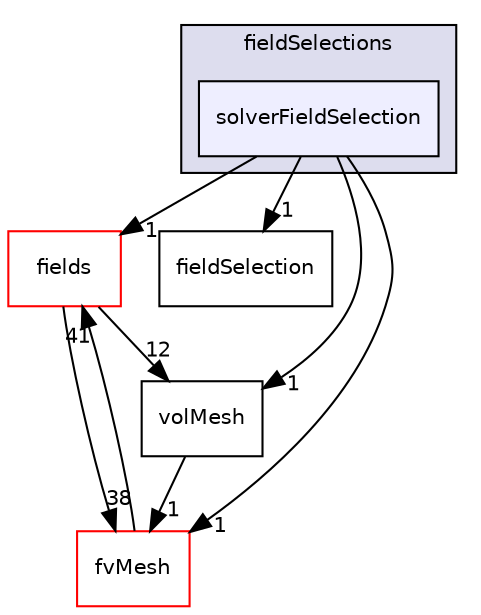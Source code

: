 digraph "src/finiteVolume/functionObjects/fieldSelections/solverFieldSelection" {
  bgcolor=transparent;
  compound=true
  node [ fontsize="10", fontname="Helvetica"];
  edge [ labelfontsize="10", labelfontname="Helvetica"];
  subgraph clusterdir_1642ec77de5c1131da2ea78767feb908 {
    graph [ bgcolor="#ddddee", pencolor="black", label="fieldSelections" fontname="Helvetica", fontsize="10", URL="dir_1642ec77de5c1131da2ea78767feb908.html"]
  dir_ec181699bea616938e1829165f4c8cf4 [shape=box, label="solverFieldSelection", style="filled", fillcolor="#eeeeff", pencolor="black", URL="dir_ec181699bea616938e1829165f4c8cf4.html"];
  }
  dir_25ab4a83a983f7bb7a38b7f63bb141b7 [shape=box label="fields" color="red" URL="dir_25ab4a83a983f7bb7a38b7f63bb141b7.html"];
  dir_7265a9fc25ca2a64e7b043152d73af93 [shape=box label="fieldSelection" URL="dir_7265a9fc25ca2a64e7b043152d73af93.html"];
  dir_1a4209badf8dc5d7c181708103efea60 [shape=box label="volMesh" URL="dir_1a4209badf8dc5d7c181708103efea60.html"];
  dir_c382fa095c9c33d8673c0dd60aaef275 [shape=box label="fvMesh" color="red" URL="dir_c382fa095c9c33d8673c0dd60aaef275.html"];
  dir_25ab4a83a983f7bb7a38b7f63bb141b7->dir_1a4209badf8dc5d7c181708103efea60 [headlabel="12", labeldistance=1.5 headhref="dir_000890_001259.html"];
  dir_25ab4a83a983f7bb7a38b7f63bb141b7->dir_c382fa095c9c33d8673c0dd60aaef275 [headlabel="38", labeldistance=1.5 headhref="dir_000890_001106.html"];
  dir_1a4209badf8dc5d7c181708103efea60->dir_c382fa095c9c33d8673c0dd60aaef275 [headlabel="1", labeldistance=1.5 headhref="dir_001259_001106.html"];
  dir_c382fa095c9c33d8673c0dd60aaef275->dir_25ab4a83a983f7bb7a38b7f63bb141b7 [headlabel="41", labeldistance=1.5 headhref="dir_001106_000890.html"];
  dir_ec181699bea616938e1829165f4c8cf4->dir_25ab4a83a983f7bb7a38b7f63bb141b7 [headlabel="1", labeldistance=1.5 headhref="dir_001090_000890.html"];
  dir_ec181699bea616938e1829165f4c8cf4->dir_7265a9fc25ca2a64e7b043152d73af93 [headlabel="1", labeldistance=1.5 headhref="dir_001090_001088.html"];
  dir_ec181699bea616938e1829165f4c8cf4->dir_1a4209badf8dc5d7c181708103efea60 [headlabel="1", labeldistance=1.5 headhref="dir_001090_001259.html"];
  dir_ec181699bea616938e1829165f4c8cf4->dir_c382fa095c9c33d8673c0dd60aaef275 [headlabel="1", labeldistance=1.5 headhref="dir_001090_001106.html"];
}
